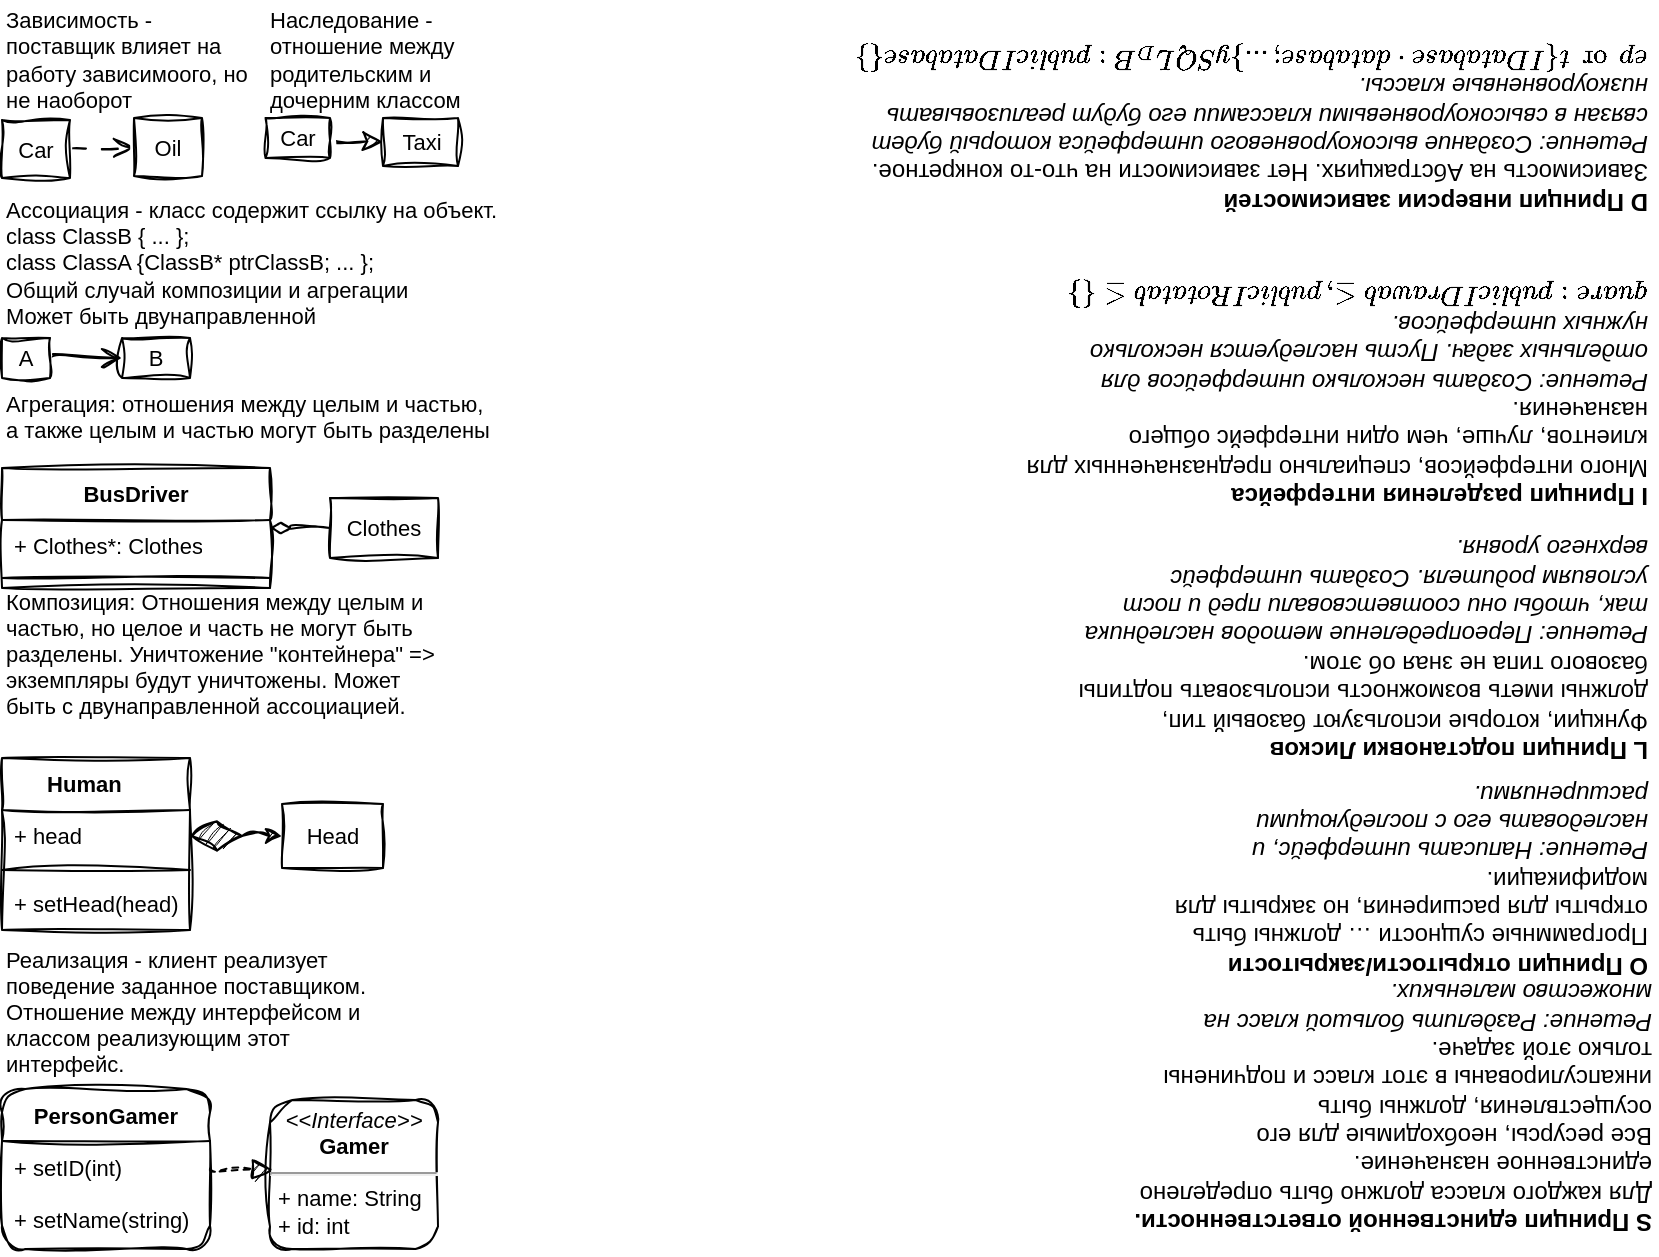<mxfile version="22.0.8" type="github">
  <diagram name="Page-1" id="KniYVvXjkBFUdyHRl0df">
    <mxGraphModel dx="4044" dy="2489" grid="1" gridSize="10" guides="1" tooltips="1" connect="1" arrows="1" fold="1" page="1" pageScale="1" pageWidth="827" pageHeight="1169" math="0" shadow="0">
      <root>
        <mxCell id="0" />
        <mxCell id="1" parent="0" />
        <mxCell id="mzNYeFfV8IgYRgjsqz8I-4" value="&lt;div style=&quot;font-size: 11px;&quot;&gt;Реализация - клиент реализует поведение заданное поставщиком.&lt;/div&gt;&lt;div style=&quot;font-size: 11px;&quot;&gt;Отношение между интерфейсом и классом реализующим этот интерфейс.&lt;/div&gt;" style="text;strokeColor=none;fillColor=none;html=1;align=left;verticalAlign=middle;whiteSpace=wrap;rounded=1;fontSize=11;sketch=1;curveFitting=1;jiggle=2;labelBackgroundColor=none;fontFamily=Helvetica;swimlaneLine=1;shadow=0;fontColor=#000000;" parent="1" vertex="1">
          <mxGeometry x="-1654" y="-690" width="204" height="54" as="geometry" />
        </mxCell>
        <mxCell id="mzNYeFfV8IgYRgjsqz8I-6" value="PersonGamer" style="swimlane;fontStyle=1;align=center;verticalAlign=top;childLayout=stackLayout;horizontal=1;startSize=26;horizontalStack=0;resizeParent=1;resizeParentMax=0;resizeLast=0;collapsible=1;marginBottom=0;whiteSpace=wrap;html=1;fontSize=11;rounded=1;sketch=1;curveFitting=1;jiggle=2;labelBackgroundColor=none;fontFamily=Helvetica;swimlaneLine=1;shadow=0;fontColor=#000000;" parent="1" vertex="1">
          <mxGeometry x="-1654" y="-624.5" width="104" height="80" as="geometry" />
        </mxCell>
        <mxCell id="mzNYeFfV8IgYRgjsqz8I-11" value="+ setID(int)" style="text;strokeColor=none;fillColor=none;align=left;verticalAlign=top;spacingLeft=4;spacingRight=4;overflow=hidden;rotatable=0;points=[[0,0.5],[1,0.5]];portConstraint=eastwest;whiteSpace=wrap;html=1;fontSize=11;rounded=1;sketch=1;curveFitting=1;jiggle=2;labelBackgroundColor=none;fontFamily=Helvetica;swimlaneLine=1;shadow=0;fontColor=#000000;" parent="mzNYeFfV8IgYRgjsqz8I-6" vertex="1">
          <mxGeometry y="26" width="104" height="26" as="geometry" />
        </mxCell>
        <mxCell id="mzNYeFfV8IgYRgjsqz8I-9" value="+ setName(string)" style="text;strokeColor=none;fillColor=none;align=left;verticalAlign=top;spacingLeft=4;spacingRight=4;overflow=hidden;rotatable=0;points=[[0,0.5],[1,0.5]];portConstraint=eastwest;whiteSpace=wrap;html=1;fontSize=11;rounded=1;sketch=1;curveFitting=1;jiggle=2;labelBackgroundColor=none;fontFamily=Helvetica;swimlaneLine=1;shadow=0;fontColor=#000000;" parent="mzNYeFfV8IgYRgjsqz8I-6" vertex="1">
          <mxGeometry y="52" width="104" height="28" as="geometry" />
        </mxCell>
        <mxCell id="mzNYeFfV8IgYRgjsqz8I-10" value="&lt;p style=&quot;margin: 4px 0px 0px; text-align: center; font-size: 11px;&quot;&gt;&lt;i style=&quot;font-size: 11px;&quot;&gt;&amp;lt;&amp;lt;Interface&amp;gt;&amp;gt;&lt;/i&gt;&lt;br style=&quot;font-size: 11px;&quot;&gt;&lt;b style=&quot;font-size: 11px;&quot;&gt;Gamer&lt;/b&gt;&lt;br style=&quot;font-size: 11px;&quot;&gt;&lt;/p&gt;&lt;hr style=&quot;font-size: 11px;&quot;&gt;&lt;p style=&quot;margin: 0px 0px 0px 4px; font-size: 11px;&quot;&gt;+ name: String&lt;br style=&quot;font-size: 11px;&quot;&gt;+ id: int&lt;/p&gt;" style="verticalAlign=top;align=left;overflow=fill;fontSize=11;fontFamily=Helvetica;html=1;whiteSpace=wrap;rounded=1;sketch=1;curveFitting=1;jiggle=2;labelBackgroundColor=none;swimlaneLine=1;shadow=0;fontColor=#000000;" parent="1" vertex="1">
          <mxGeometry x="-1520" y="-619" width="84" height="74.5" as="geometry" />
        </mxCell>
        <mxCell id="AALjy2iVQTmJkf8dyK00-16" value="Композиция: Отношения между целым и частью, но целое и часть не могут быть разделены. Уничтожение &quot;контейнера&quot; =&amp;gt; экземпляры будут уничтожены. Может быть с двунаправленной ассоциацией." style="text;strokeColor=none;fillColor=none;html=1;align=left;verticalAlign=middle;whiteSpace=wrap;rounded=0;fontSize=11;fontFamily=Helvetica;swimlaneLine=1;sketch=1;curveFitting=1;jiggle=2;shadow=0;fontColor=#000000;labelBackgroundColor=none;" parent="1" vertex="1">
          <mxGeometry x="-1654" y="-870" width="224" height="56" as="geometry" />
        </mxCell>
        <mxCell id="AALjy2iVQTmJkf8dyK00-17" value="Human&lt;span style=&quot;white-space: pre; font-size: 11px;&quot;&gt;&#x9;&lt;br style=&quot;font-size: 11px;&quot;&gt;&lt;br style=&quot;font-size: 11px;&quot;&gt;&lt;/span&gt;" style="swimlane;fontStyle=1;align=center;verticalAlign=top;childLayout=stackLayout;horizontal=1;startSize=26;horizontalStack=0;resizeParent=1;resizeParentMax=0;resizeLast=0;collapsible=1;marginBottom=0;whiteSpace=wrap;html=1;sketch=1;hachureGap=4;jiggle=2;curveFitting=1;fontFamily=Helvetica;fontSize=11;swimlaneLine=1;shadow=0;fontColor=#000000;labelBackgroundColor=none;" parent="1" vertex="1">
          <mxGeometry x="-1654" y="-790" width="94" height="86" as="geometry" />
        </mxCell>
        <mxCell id="AALjy2iVQTmJkf8dyK00-18" value="+ head" style="text;strokeColor=none;fillColor=none;align=left;verticalAlign=top;spacingLeft=4;spacingRight=4;overflow=hidden;rotatable=0;points=[[0,0.5],[1,0.5]];portConstraint=eastwest;whiteSpace=wrap;html=1;fontSize=11;fontFamily=Helvetica;shadow=0;sketch=1;curveFitting=1;jiggle=2;swimlaneLine=1;fontColor=#000000;labelBackgroundColor=none;" parent="AALjy2iVQTmJkf8dyK00-17" vertex="1">
          <mxGeometry y="26" width="94" height="26" as="geometry" />
        </mxCell>
        <mxCell id="AALjy2iVQTmJkf8dyK00-19" value="" style="line;strokeWidth=1;fillColor=none;align=left;verticalAlign=middle;spacingTop=-1;spacingLeft=3;spacingRight=3;rotatable=0;labelPosition=right;points=[];portConstraint=eastwest;strokeColor=inherit;sketch=1;hachureGap=4;jiggle=2;curveFitting=1;fontFamily=Helvetica;fontSize=11;swimlaneLine=1;shadow=0;fontColor=#000000;labelBackgroundColor=none;" parent="AALjy2iVQTmJkf8dyK00-17" vertex="1">
          <mxGeometry y="52" width="94" height="8" as="geometry" />
        </mxCell>
        <mxCell id="AALjy2iVQTmJkf8dyK00-20" value="+ setHead(head)" style="text;strokeColor=none;fillColor=none;align=left;verticalAlign=top;spacingLeft=4;spacingRight=4;overflow=hidden;rotatable=0;points=[[0,0.5],[1,0.5]];portConstraint=eastwest;whiteSpace=wrap;html=1;fontSize=11;fontFamily=Helvetica;swimlaneLine=1;sketch=1;curveFitting=1;jiggle=2;shadow=0;fontColor=#000000;labelBackgroundColor=none;" parent="AALjy2iVQTmJkf8dyK00-17" vertex="1">
          <mxGeometry y="60" width="94" height="26" as="geometry" />
        </mxCell>
        <mxCell id="AALjy2iVQTmJkf8dyK00-21" value="Head" style="html=1;whiteSpace=wrap;sketch=1;hachureGap=4;jiggle=2;curveFitting=1;fontFamily=Helvetica;fontSize=11;swimlaneLine=1;shadow=0;fontColor=#000000;labelBackgroundColor=none;" parent="1" vertex="1">
          <mxGeometry x="-1514" y="-767" width="50.5" height="32" as="geometry" />
        </mxCell>
        <mxCell id="AALjy2iVQTmJkf8dyK00-22" value="" style="endArrow=diamondThin;endFill=1;endSize=24;html=1;rounded=0;sketch=1;hachureGap=4;jiggle=2;curveFitting=1;fontFamily=Helvetica;fontSize=11;curved=1;exitX=0;exitY=0.5;exitDx=0;exitDy=0;entryX=1;entryY=0.5;entryDx=0;entryDy=0;startArrow=classic;startFill=1;swimlaneLine=1;shadow=0;fontColor=#000000;labelBackgroundColor=none;" parent="1" source="AALjy2iVQTmJkf8dyK00-21" target="AALjy2iVQTmJkf8dyK00-18" edge="1">
          <mxGeometry width="160" relative="1" as="geometry">
            <mxPoint x="-1526" y="-820" as="sourcePoint" />
            <mxPoint x="-1486" y="-740" as="targetPoint" />
          </mxGeometry>
        </mxCell>
        <mxCell id="AALjy2iVQTmJkf8dyK00-27" value="Агрегация: отношения между целым и частью, а также целым и частью могут быть разделены" style="text;whiteSpace=wrap;fontSize=11;fontFamily=Helvetica;swimlaneLine=1;sketch=1;curveFitting=1;jiggle=2;shadow=0;fontColor=#000000;labelBackgroundColor=none;" parent="1" vertex="1">
          <mxGeometry x="-1654" y="-980" width="244" height="40" as="geometry" />
        </mxCell>
        <mxCell id="AALjy2iVQTmJkf8dyK00-31" value="Ассоциация - класс содержит ссылку на объект. &#xa;class ClassB { ... };&#xa;class ClassA {ClassB* ptrClassB; ... };&#xa;Общий случай композиции и агрегации&#xa;Может быть двунаправленной&#xa;&#xa;&#xa;" style="text;whiteSpace=wrap;fontSize=11;fontFamily=Helvetica;swimlaneLine=1;sketch=1;curveFitting=1;jiggle=2;shadow=0;fontColor=#000000;labelBackgroundColor=none;" parent="1" vertex="1">
          <mxGeometry x="-1654" y="-1077" width="254" height="77" as="geometry" />
        </mxCell>
        <mxCell id="AALjy2iVQTmJkf8dyK00-36" style="edgeStyle=none;curved=1;rounded=0;sketch=1;hachureGap=4;jiggle=2;curveFitting=1;orthogonalLoop=1;jettySize=auto;html=1;entryX=0;entryY=0.5;entryDx=0;entryDy=0;fontFamily=Helvetica;fontSize=11;startSize=8;endSize=8;endArrow=open;endFill=0;swimlaneLine=1;shadow=0;fontColor=#000000;labelBackgroundColor=none;" parent="1" source="AALjy2iVQTmJkf8dyK00-32" target="AALjy2iVQTmJkf8dyK00-33" edge="1">
          <mxGeometry relative="1" as="geometry" />
        </mxCell>
        <mxCell id="AALjy2iVQTmJkf8dyK00-32" value="A" style="html=1;whiteSpace=wrap;sketch=1;hachureGap=4;jiggle=2;curveFitting=1;fontFamily=Helvetica;fontSize=11;swimlaneLine=1;shadow=0;fontColor=#000000;labelBackgroundColor=none;" parent="1" vertex="1">
          <mxGeometry x="-1654" y="-1000" width="24" height="20" as="geometry" />
        </mxCell>
        <mxCell id="AALjy2iVQTmJkf8dyK00-33" value="B" style="html=1;whiteSpace=wrap;sketch=1;hachureGap=4;jiggle=2;curveFitting=1;fontFamily=Helvetica;fontSize=11;swimlaneLine=1;shadow=0;fontColor=#000000;labelBackgroundColor=none;" parent="1" vertex="1">
          <mxGeometry x="-1594" y="-1000" width="34" height="20" as="geometry" />
        </mxCell>
        <mxCell id="AALjy2iVQTmJkf8dyK00-38" value="Clothes" style="html=1;whiteSpace=wrap;sketch=1;hachureGap=4;jiggle=2;curveFitting=1;fontFamily=Helvetica;fontSize=11;swimlaneLine=1;shadow=0;fontColor=#000000;labelBackgroundColor=none;" parent="1" vertex="1">
          <mxGeometry x="-1490" y="-920" width="54" height="30" as="geometry" />
        </mxCell>
        <mxCell id="AALjy2iVQTmJkf8dyK00-41" value="&lt;font style=&quot;font-size: 11px;&quot;&gt;Зависимость - поставщик влияет на работу зависимоого, но не наоборот&lt;/font&gt;" style="text;strokeColor=none;fillColor=none;html=1;align=left;verticalAlign=middle;whiteSpace=wrap;rounded=0;fontSize=11;fontFamily=Helvetica;swimlaneLine=1;sketch=1;curveFitting=1;jiggle=2;shadow=0;fontColor=#000000;labelBackgroundColor=none;" parent="1" vertex="1">
          <mxGeometry x="-1654" y="-1169" width="124" height="59" as="geometry" />
        </mxCell>
        <mxCell id="AALjy2iVQTmJkf8dyK00-44" style="sketch=1;hachureGap=4;jiggle=2;curveFitting=1;orthogonalLoop=1;jettySize=auto;html=1;fontFamily=Helvetica;fontSize=11;startSize=8;endSize=8;dashed=1;dashPattern=8 8;endArrow=open;endFill=0;startArrow=none;startFill=0;rounded=0;swimlaneLine=1;shadow=0;fontColor=#000000;labelBackgroundColor=none;" parent="1" source="AALjy2iVQTmJkf8dyK00-42" target="AALjy2iVQTmJkf8dyK00-43" edge="1">
          <mxGeometry relative="1" as="geometry" />
        </mxCell>
        <mxCell id="AALjy2iVQTmJkf8dyK00-42" value="Car" style="html=1;whiteSpace=wrap;sketch=1;hachureGap=4;jiggle=2;curveFitting=1;fontFamily=Helvetica;fontSize=11;swimlaneLine=1;shadow=0;fontColor=#000000;labelBackgroundColor=none;" parent="1" vertex="1">
          <mxGeometry x="-1654" y="-1109" width="34" height="29" as="geometry" />
        </mxCell>
        <mxCell id="AALjy2iVQTmJkf8dyK00-43" value="Oil" style="html=1;whiteSpace=wrap;sketch=1;hachureGap=4;jiggle=2;curveFitting=1;fontFamily=Helvetica;fontSize=11;swimlaneLine=1;shadow=0;fontColor=#000000;labelBackgroundColor=none;" parent="1" vertex="1">
          <mxGeometry x="-1588" y="-1110" width="34" height="29" as="geometry" />
        </mxCell>
        <mxCell id="AALjy2iVQTmJkf8dyK00-46" value="&lt;div align=&quot;left&quot; style=&quot;font-size: 11px;&quot;&gt;&lt;font style=&quot;font-size: 11px;&quot;&gt;Наследование - отношение между родительским и дочерним классом&lt;/font&gt;&lt;/div&gt;" style="text;strokeColor=none;fillColor=none;html=1;align=left;verticalAlign=middle;whiteSpace=wrap;rounded=0;fontSize=11;fontFamily=Helvetica;swimlaneLine=1;sketch=1;curveFitting=1;jiggle=2;shadow=0;fontColor=#000000;labelBackgroundColor=none;" parent="1" vertex="1">
          <mxGeometry x="-1522.25" y="-1164" width="102.25" height="49" as="geometry" />
        </mxCell>
        <mxCell id="AALjy2iVQTmJkf8dyK00-49" style="edgeStyle=none;curved=1;rounded=0;sketch=1;hachureGap=4;jiggle=2;curveFitting=1;orthogonalLoop=1;jettySize=auto;html=1;entryX=0;entryY=0.5;entryDx=0;entryDy=0;fontFamily=Helvetica;fontSize=11;startSize=8;endSize=8;endArrow=classic;endFill=1;swimlaneLine=1;shadow=0;fontColor=#000000;labelBackgroundColor=none;" parent="1" source="AALjy2iVQTmJkf8dyK00-47" target="AALjy2iVQTmJkf8dyK00-48" edge="1">
          <mxGeometry relative="1" as="geometry" />
        </mxCell>
        <mxCell id="AALjy2iVQTmJkf8dyK00-47" value="Car" style="html=1;whiteSpace=wrap;sketch=1;hachureGap=4;jiggle=2;curveFitting=1;fontFamily=Helvetica;fontSize=11;swimlaneLine=1;shadow=0;fontColor=#000000;labelBackgroundColor=none;" parent="1" vertex="1">
          <mxGeometry x="-1522.25" y="-1110" width="32.25" height="20" as="geometry" />
        </mxCell>
        <mxCell id="AALjy2iVQTmJkf8dyK00-48" value="Taxi" style="html=1;whiteSpace=wrap;sketch=1;hachureGap=4;jiggle=2;curveFitting=1;fontFamily=Helvetica;fontSize=11;swimlaneLine=1;shadow=0;fontColor=#000000;labelBackgroundColor=none;" parent="1" vertex="1">
          <mxGeometry x="-1463.5" y="-1110" width="37.5" height="24" as="geometry" />
        </mxCell>
        <mxCell id="4lhPUMysehMYBJ7O9rcl-5" style="edgeStyle=none;curved=1;rounded=0;sketch=1;hachureGap=4;jiggle=2;curveFitting=1;orthogonalLoop=1;jettySize=auto;html=1;entryX=0;entryY=0.5;entryDx=0;entryDy=0;fontFamily=Helvetica;fontSize=16;startSize=8;endSize=8;startArrow=diamondThin;startFill=0;endArrow=none;endFill=0;swimlaneLine=1;shadow=0;fontColor=#000000;labelBackgroundColor=none;" parent="1" source="4lhPUMysehMYBJ7O9rcl-1" target="AALjy2iVQTmJkf8dyK00-38" edge="1">
          <mxGeometry relative="1" as="geometry" />
        </mxCell>
        <mxCell id="4lhPUMysehMYBJ7O9rcl-1" value="BusDriver" style="swimlane;fontStyle=1;align=center;verticalAlign=top;childLayout=stackLayout;horizontal=1;startSize=26;horizontalStack=0;resizeParent=1;resizeParentMax=0;resizeLast=0;collapsible=1;marginBottom=0;whiteSpace=wrap;html=1;sketch=1;hachureGap=4;jiggle=2;curveFitting=1;fontFamily=Helvetica;fontSize=11;swimlaneLine=1;shadow=0;fontColor=#000000;labelBackgroundColor=none;" parent="1" vertex="1">
          <mxGeometry x="-1654" y="-935" width="134" height="60" as="geometry">
            <mxRectangle x="-1300" y="-916" width="180" height="66" as="alternateBounds" />
          </mxGeometry>
        </mxCell>
        <mxCell id="4lhPUMysehMYBJ7O9rcl-2" value="+ Clothes*: Clothes" style="text;strokeColor=none;fillColor=none;align=left;verticalAlign=top;spacingLeft=4;spacingRight=4;overflow=hidden;rotatable=0;points=[[0,0.5],[1,0.5]];portConstraint=eastwest;whiteSpace=wrap;html=1;fontSize=11;fontFamily=Helvetica;swimlaneLine=1;sketch=1;curveFitting=1;jiggle=2;shadow=0;fontColor=#000000;labelBackgroundColor=none;" parent="4lhPUMysehMYBJ7O9rcl-1" vertex="1">
          <mxGeometry y="26" width="134" height="24" as="geometry" />
        </mxCell>
        <mxCell id="4lhPUMysehMYBJ7O9rcl-3" value="" style="line;strokeWidth=1;fillColor=none;align=left;verticalAlign=middle;spacingTop=-1;spacingLeft=3;spacingRight=3;rotatable=0;labelPosition=right;points=[];portConstraint=eastwest;strokeColor=inherit;sketch=1;hachureGap=4;jiggle=2;curveFitting=1;fontFamily=Helvetica;fontSize=11;swimlaneLine=1;shadow=0;fontColor=#000000;labelBackgroundColor=none;" parent="4lhPUMysehMYBJ7O9rcl-1" vertex="1">
          <mxGeometry y="50" width="134" height="10" as="geometry" />
        </mxCell>
        <mxCell id="4lhPUMysehMYBJ7O9rcl-7" style="edgeStyle=none;curved=1;rounded=0;sketch=1;hachureGap=4;jiggle=2;curveFitting=1;orthogonalLoop=1;jettySize=auto;html=1;entryX=0.016;entryY=0.467;entryDx=0;entryDy=0;entryPerimeter=0;fontFamily=Helvetica;fontSize=16;dashed=1;endArrow=block;endFill=1;endSize=8;fontColor=#000000;" parent="1" source="mzNYeFfV8IgYRgjsqz8I-11" target="mzNYeFfV8IgYRgjsqz8I-10" edge="1">
          <mxGeometry relative="1" as="geometry" />
        </mxCell>
        <mxCell id="PUSm1_drb5LB7ukwJLFD-7" value="" style="group;rotation=-180;" vertex="1" connectable="0" parent="1">
          <mxGeometry x="-1149" y="-1169" width="322.5" height="618" as="geometry" />
        </mxCell>
        <mxCell id="q5-3M76ahMOB0eZVkOTN-3" value="&lt;div align=&quot;left&quot;&gt;&lt;b&gt;S Принцип единственной ответственности.&lt;/b&gt;&lt;br&gt;Для каждого класса должно быть определено единственное назначение.&lt;br&gt;Все ресурсы, необходимые для его осуществления, должны быть инкапсулированы в этот класс и подчинены только этой задаче.&amp;nbsp; &lt;br&gt;&lt;/div&gt;&lt;div align=&quot;left&quot;&gt;&lt;i&gt;Решение: Разделить большой класс на множество маленьких.&lt;/i&gt;&lt;/div&gt;" style="text;html=1;strokeColor=none;fillColor=none;align=left;verticalAlign=middle;whiteSpace=wrap;rounded=0;rotation=-180;" parent="PUSm1_drb5LB7ukwJLFD-7" vertex="1">
          <mxGeometry x="52" y="490" width="270" height="128" as="geometry" />
        </mxCell>
        <mxCell id="q5-3M76ahMOB0eZVkOTN-6" value="&lt;b&gt;O Принцип открытости/закрытости&lt;/b&gt;&lt;br&gt;Программные сущности … должны быть открыты для расширения, но закрыты для модификации.&amp;nbsp; &lt;br&gt;&lt;i&gt;Решение: Написать интерфейс, и наследовать его с последующими расширениями.&lt;/i&gt;" style="text;html=1;strokeColor=none;fillColor=none;align=left;verticalAlign=middle;whiteSpace=wrap;rounded=0;rotation=-180;" parent="PUSm1_drb5LB7ukwJLFD-7" vertex="1">
          <mxGeometry x="50" y="390" width="270" height="100" as="geometry" />
        </mxCell>
        <mxCell id="q5-3M76ahMOB0eZVkOTN-8" value="&lt;div align=&quot;left&quot;&gt;&lt;b&gt;L Принцип подстановки Лисков&lt;/b&gt;&lt;br&gt;Функции, которые используют базовый тип, должны иметь возможность использовать подтипы базового типа не зная об этом.&amp;nbsp; &lt;br&gt;&lt;i&gt;Решение: Переопределение методов наследника так, чтобы они соответсвовали пред и пост условиям родителя. Создать интерфейс верхнего уровня.&lt;/i&gt;&lt;/div&gt;" style="text;html=1;strokeColor=none;fillColor=none;align=left;verticalAlign=middle;whiteSpace=wrap;rounded=0;rotation=-180;" parent="PUSm1_drb5LB7ukwJLFD-7" vertex="1">
          <mxGeometry x="30" y="260" width="290" height="130" as="geometry" />
        </mxCell>
        <mxCell id="q5-3M76ahMOB0eZVkOTN-9" value="&lt;div align=&quot;left&quot;&gt;&lt;b&gt;I Принцип разделения интерфейса&lt;/b&gt;&lt;br&gt;&lt;/div&gt;&lt;div align=&quot;left&quot;&gt;Много интерфейсов, специально предназначенных для клиентов, лучше, чем один интерфейс общего назначения.&lt;/div&gt;&lt;div align=&quot;left&quot;&gt;&lt;i&gt;Решение: Создать несколько интерфейсов для отдельных задач. Пусть наследуется несколько нужных интерфейсов.&lt;/i&gt;&lt;/div&gt;&lt;div align=&quot;left&quot;&gt;&lt;i&gt;`class Square : public IDrawable, public IRotatable{}`&lt;/i&gt;&lt;/div&gt;" style="text;html=1;strokeColor=none;fillColor=none;align=left;verticalAlign=middle;whiteSpace=wrap;rounded=0;rotation=-180;" parent="PUSm1_drb5LB7ukwJLFD-7" vertex="1">
          <mxGeometry y="130" width="320" height="136" as="geometry" />
        </mxCell>
        <mxCell id="q5-3M76ahMOB0eZVkOTN-10" value="&lt;div align=&quot;left&quot;&gt;&lt;b&gt;D Принцип инверсии зависимостей&lt;/b&gt;&lt;br&gt;Зависимость на Абстракциях. Нет зависимости на что-то конкретное.&amp;nbsp; &lt;br&gt;&lt;i&gt;Решение: Создание высокоуровневого интерфейса который будет связан в свысокоуровневыми классамии его будут реализовывать низкоуровненвые классы.&lt;/i&gt;&lt;br&gt;&lt;i&gt;`class Report{ IDatabase* database; ... } class MySQL_DB: public IDatabase {}` &lt;/i&gt;&lt;/div&gt;" style="text;html=1;strokeColor=none;fillColor=none;align=left;verticalAlign=middle;whiteSpace=wrap;rounded=0;rotation=-180;" parent="PUSm1_drb5LB7ukwJLFD-7" vertex="1">
          <mxGeometry x="5" width="315" height="130" as="geometry" />
        </mxCell>
      </root>
    </mxGraphModel>
  </diagram>
</mxfile>
